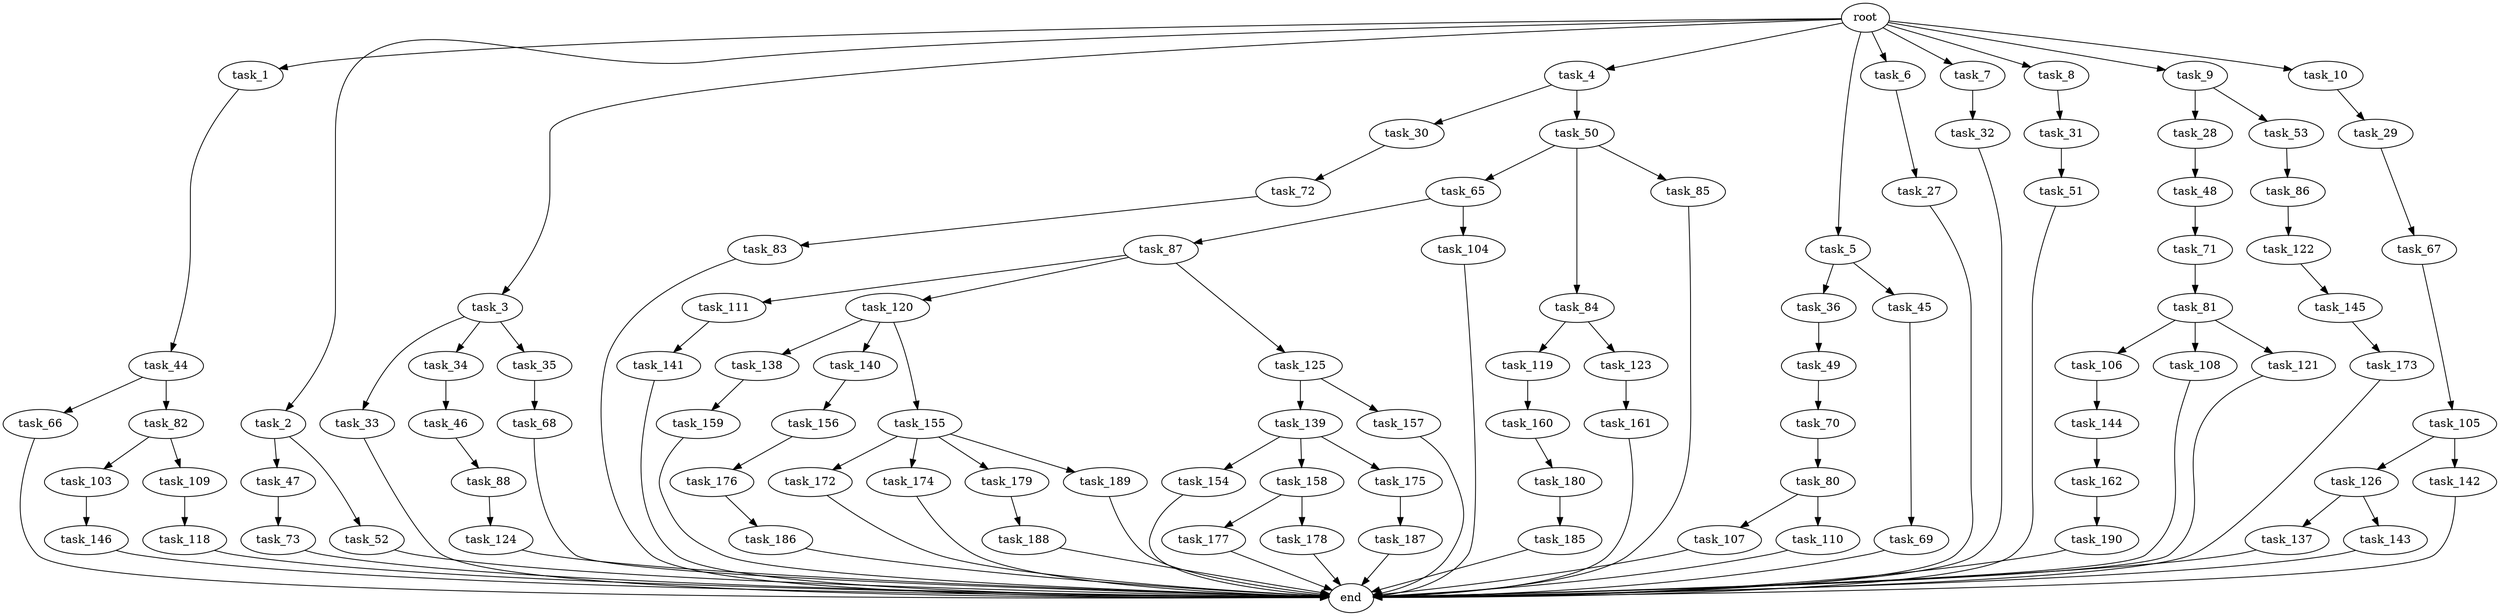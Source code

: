 digraph G {
  root [size="0.000000"];
  task_1 [size="10.240000"];
  task_2 [size="10.240000"];
  task_3 [size="10.240000"];
  task_4 [size="10.240000"];
  task_5 [size="10.240000"];
  task_6 [size="10.240000"];
  task_7 [size="10.240000"];
  task_8 [size="10.240000"];
  task_9 [size="10.240000"];
  task_10 [size="10.240000"];
  task_27 [size="4209067950.080000"];
  task_28 [size="4209067950.080000"];
  task_29 [size="2147483648.000000"];
  task_30 [size="8589934592.000000"];
  task_31 [size="343597383.680000"];
  task_32 [size="1374389534.720000"];
  task_33 [size="1374389534.720000"];
  task_34 [size="1374389534.720000"];
  task_35 [size="1374389534.720000"];
  task_36 [size="1374389534.720000"];
  task_44 [size="3092376453.120000"];
  task_45 [size="1374389534.720000"];
  task_46 [size="6957847019.520000"];
  task_47 [size="5497558138.880000"];
  task_48 [size="1374389534.720000"];
  task_49 [size="3092376453.120000"];
  task_50 [size="8589934592.000000"];
  task_51 [size="773094113.280000"];
  task_52 [size="5497558138.880000"];
  task_53 [size="4209067950.080000"];
  task_65 [size="6957847019.520000"];
  task_66 [size="5497558138.880000"];
  task_67 [size="773094113.280000"];
  task_68 [size="3092376453.120000"];
  task_69 [size="2147483648.000000"];
  task_70 [size="773094113.280000"];
  task_71 [size="1374389534.720000"];
  task_72 [size="2147483648.000000"];
  task_73 [size="1374389534.720000"];
  task_80 [size="6957847019.520000"];
  task_81 [size="343597383.680000"];
  task_82 [size="5497558138.880000"];
  task_83 [size="1374389534.720000"];
  task_84 [size="6957847019.520000"];
  task_85 [size="6957847019.520000"];
  task_86 [size="8589934592.000000"];
  task_87 [size="773094113.280000"];
  task_88 [size="6957847019.520000"];
  task_103 [size="3092376453.120000"];
  task_104 [size="773094113.280000"];
  task_105 [size="5497558138.880000"];
  task_106 [size="1374389534.720000"];
  task_107 [size="2147483648.000000"];
  task_108 [size="1374389534.720000"];
  task_109 [size="3092376453.120000"];
  task_110 [size="2147483648.000000"];
  task_111 [size="5497558138.880000"];
  task_118 [size="1374389534.720000"];
  task_119 [size="8589934592.000000"];
  task_120 [size="5497558138.880000"];
  task_121 [size="1374389534.720000"];
  task_122 [size="1374389534.720000"];
  task_123 [size="8589934592.000000"];
  task_124 [size="3092376453.120000"];
  task_125 [size="5497558138.880000"];
  task_126 [size="5497558138.880000"];
  task_137 [size="1374389534.720000"];
  task_138 [size="2147483648.000000"];
  task_139 [size="1374389534.720000"];
  task_140 [size="2147483648.000000"];
  task_141 [size="3092376453.120000"];
  task_142 [size="5497558138.880000"];
  task_143 [size="1374389534.720000"];
  task_144 [size="3092376453.120000"];
  task_145 [size="2147483648.000000"];
  task_146 [size="1374389534.720000"];
  task_154 [size="6957847019.520000"];
  task_155 [size="2147483648.000000"];
  task_156 [size="8589934592.000000"];
  task_157 [size="1374389534.720000"];
  task_158 [size="6957847019.520000"];
  task_159 [size="8589934592.000000"];
  task_160 [size="1374389534.720000"];
  task_161 [size="8589934592.000000"];
  task_162 [size="773094113.280000"];
  task_172 [size="6957847019.520000"];
  task_173 [size="6957847019.520000"];
  task_174 [size="6957847019.520000"];
  task_175 [size="6957847019.520000"];
  task_176 [size="773094113.280000"];
  task_177 [size="4209067950.080000"];
  task_178 [size="4209067950.080000"];
  task_179 [size="6957847019.520000"];
  task_180 [size="8589934592.000000"];
  task_185 [size="4209067950.080000"];
  task_186 [size="1374389534.720000"];
  task_187 [size="773094113.280000"];
  task_188 [size="4209067950.080000"];
  task_189 [size="6957847019.520000"];
  task_190 [size="1374389534.720000"];
  end [size="0.000000"];

  root -> task_1 [size="1.000000"];
  root -> task_2 [size="1.000000"];
  root -> task_3 [size="1.000000"];
  root -> task_4 [size="1.000000"];
  root -> task_5 [size="1.000000"];
  root -> task_6 [size="1.000000"];
  root -> task_7 [size="1.000000"];
  root -> task_8 [size="1.000000"];
  root -> task_9 [size="1.000000"];
  root -> task_10 [size="1.000000"];
  task_1 -> task_44 [size="301989888.000000"];
  task_2 -> task_47 [size="536870912.000000"];
  task_2 -> task_52 [size="536870912.000000"];
  task_3 -> task_33 [size="134217728.000000"];
  task_3 -> task_34 [size="134217728.000000"];
  task_3 -> task_35 [size="134217728.000000"];
  task_4 -> task_30 [size="838860800.000000"];
  task_4 -> task_50 [size="838860800.000000"];
  task_5 -> task_36 [size="134217728.000000"];
  task_5 -> task_45 [size="134217728.000000"];
  task_6 -> task_27 [size="411041792.000000"];
  task_7 -> task_32 [size="134217728.000000"];
  task_8 -> task_31 [size="33554432.000000"];
  task_9 -> task_28 [size="411041792.000000"];
  task_9 -> task_53 [size="411041792.000000"];
  task_10 -> task_29 [size="209715200.000000"];
  task_27 -> end [size="1.000000"];
  task_28 -> task_48 [size="134217728.000000"];
  task_29 -> task_67 [size="75497472.000000"];
  task_30 -> task_72 [size="209715200.000000"];
  task_31 -> task_51 [size="75497472.000000"];
  task_32 -> end [size="1.000000"];
  task_33 -> end [size="1.000000"];
  task_34 -> task_46 [size="679477248.000000"];
  task_35 -> task_68 [size="301989888.000000"];
  task_36 -> task_49 [size="301989888.000000"];
  task_44 -> task_66 [size="536870912.000000"];
  task_44 -> task_82 [size="536870912.000000"];
  task_45 -> task_69 [size="209715200.000000"];
  task_46 -> task_88 [size="679477248.000000"];
  task_47 -> task_73 [size="134217728.000000"];
  task_48 -> task_71 [size="134217728.000000"];
  task_49 -> task_70 [size="75497472.000000"];
  task_50 -> task_65 [size="679477248.000000"];
  task_50 -> task_84 [size="679477248.000000"];
  task_50 -> task_85 [size="679477248.000000"];
  task_51 -> end [size="1.000000"];
  task_52 -> end [size="1.000000"];
  task_53 -> task_86 [size="838860800.000000"];
  task_65 -> task_87 [size="75497472.000000"];
  task_65 -> task_104 [size="75497472.000000"];
  task_66 -> end [size="1.000000"];
  task_67 -> task_105 [size="536870912.000000"];
  task_68 -> end [size="1.000000"];
  task_69 -> end [size="1.000000"];
  task_70 -> task_80 [size="679477248.000000"];
  task_71 -> task_81 [size="33554432.000000"];
  task_72 -> task_83 [size="134217728.000000"];
  task_73 -> end [size="1.000000"];
  task_80 -> task_107 [size="209715200.000000"];
  task_80 -> task_110 [size="209715200.000000"];
  task_81 -> task_106 [size="134217728.000000"];
  task_81 -> task_108 [size="134217728.000000"];
  task_81 -> task_121 [size="134217728.000000"];
  task_82 -> task_103 [size="301989888.000000"];
  task_82 -> task_109 [size="301989888.000000"];
  task_83 -> end [size="1.000000"];
  task_84 -> task_119 [size="838860800.000000"];
  task_84 -> task_123 [size="838860800.000000"];
  task_85 -> end [size="1.000000"];
  task_86 -> task_122 [size="134217728.000000"];
  task_87 -> task_111 [size="536870912.000000"];
  task_87 -> task_120 [size="536870912.000000"];
  task_87 -> task_125 [size="536870912.000000"];
  task_88 -> task_124 [size="301989888.000000"];
  task_103 -> task_146 [size="134217728.000000"];
  task_104 -> end [size="1.000000"];
  task_105 -> task_126 [size="536870912.000000"];
  task_105 -> task_142 [size="536870912.000000"];
  task_106 -> task_144 [size="301989888.000000"];
  task_107 -> end [size="1.000000"];
  task_108 -> end [size="1.000000"];
  task_109 -> task_118 [size="134217728.000000"];
  task_110 -> end [size="1.000000"];
  task_111 -> task_141 [size="301989888.000000"];
  task_118 -> end [size="1.000000"];
  task_119 -> task_160 [size="134217728.000000"];
  task_120 -> task_138 [size="209715200.000000"];
  task_120 -> task_140 [size="209715200.000000"];
  task_120 -> task_155 [size="209715200.000000"];
  task_121 -> end [size="1.000000"];
  task_122 -> task_145 [size="209715200.000000"];
  task_123 -> task_161 [size="838860800.000000"];
  task_124 -> end [size="1.000000"];
  task_125 -> task_139 [size="134217728.000000"];
  task_125 -> task_157 [size="134217728.000000"];
  task_126 -> task_137 [size="134217728.000000"];
  task_126 -> task_143 [size="134217728.000000"];
  task_137 -> end [size="1.000000"];
  task_138 -> task_159 [size="838860800.000000"];
  task_139 -> task_154 [size="679477248.000000"];
  task_139 -> task_158 [size="679477248.000000"];
  task_139 -> task_175 [size="679477248.000000"];
  task_140 -> task_156 [size="838860800.000000"];
  task_141 -> end [size="1.000000"];
  task_142 -> end [size="1.000000"];
  task_143 -> end [size="1.000000"];
  task_144 -> task_162 [size="75497472.000000"];
  task_145 -> task_173 [size="679477248.000000"];
  task_146 -> end [size="1.000000"];
  task_154 -> end [size="1.000000"];
  task_155 -> task_172 [size="679477248.000000"];
  task_155 -> task_174 [size="679477248.000000"];
  task_155 -> task_179 [size="679477248.000000"];
  task_155 -> task_189 [size="679477248.000000"];
  task_156 -> task_176 [size="75497472.000000"];
  task_157 -> end [size="1.000000"];
  task_158 -> task_177 [size="411041792.000000"];
  task_158 -> task_178 [size="411041792.000000"];
  task_159 -> end [size="1.000000"];
  task_160 -> task_180 [size="838860800.000000"];
  task_161 -> end [size="1.000000"];
  task_162 -> task_190 [size="134217728.000000"];
  task_172 -> end [size="1.000000"];
  task_173 -> end [size="1.000000"];
  task_174 -> end [size="1.000000"];
  task_175 -> task_187 [size="75497472.000000"];
  task_176 -> task_186 [size="134217728.000000"];
  task_177 -> end [size="1.000000"];
  task_178 -> end [size="1.000000"];
  task_179 -> task_188 [size="411041792.000000"];
  task_180 -> task_185 [size="411041792.000000"];
  task_185 -> end [size="1.000000"];
  task_186 -> end [size="1.000000"];
  task_187 -> end [size="1.000000"];
  task_188 -> end [size="1.000000"];
  task_189 -> end [size="1.000000"];
  task_190 -> end [size="1.000000"];
}
